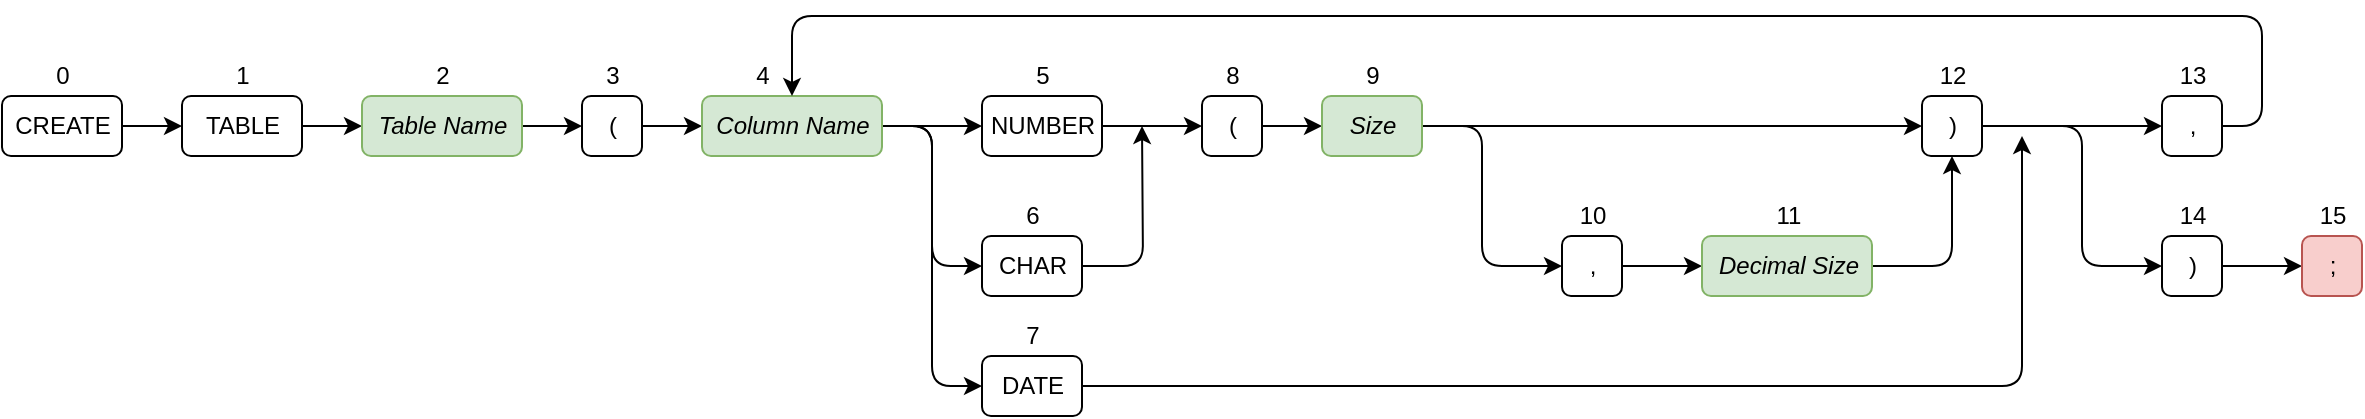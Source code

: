 <mxfile version="13.7.7" type="device"><diagram id="HH97DMklG3GvuwQJtJBX" name="Page-1"><mxGraphModel dx="1422" dy="804" grid="1" gridSize="10" guides="1" tooltips="1" connect="1" arrows="1" fold="1" page="1" pageScale="1" pageWidth="850" pageHeight="1100" math="0" shadow="0"><root><mxCell id="0"/><mxCell id="1" parent="0"/><mxCell id="w54cBLAl5rAkxmdbFsFD-27" style="edgeStyle=orthogonalEdgeStyle;orthogonalLoop=1;jettySize=auto;html=1;exitX=1;exitY=0.5;exitDx=0;exitDy=0;entryX=0;entryY=0.5;entryDx=0;entryDy=0;" parent="1" source="w54cBLAl5rAkxmdbFsFD-1" target="w54cBLAl5rAkxmdbFsFD-3" edge="1"><mxGeometry relative="1" as="geometry"/></mxCell><mxCell id="w54cBLAl5rAkxmdbFsFD-1" value="CREATE" style="html=1;rounded=1;" parent="1" vertex="1"><mxGeometry x="80" y="120" width="60" height="30" as="geometry"/></mxCell><mxCell id="w54cBLAl5rAkxmdbFsFD-2" value="0" style="text;html=1;align=center;verticalAlign=middle;resizable=0;points=[];autosize=1;rounded=1;" parent="1" vertex="1"><mxGeometry x="100" y="100" width="20" height="20" as="geometry"/></mxCell><mxCell id="w54cBLAl5rAkxmdbFsFD-28" style="edgeStyle=orthogonalEdgeStyle;orthogonalLoop=1;jettySize=auto;html=1;exitX=1;exitY=0.5;exitDx=0;exitDy=0;entryX=0;entryY=0.5;entryDx=0;entryDy=0;" parent="1" source="w54cBLAl5rAkxmdbFsFD-3" target="w54cBLAl5rAkxmdbFsFD-5" edge="1"><mxGeometry relative="1" as="geometry"/></mxCell><mxCell id="w54cBLAl5rAkxmdbFsFD-3" value="TABLE" style="html=1;rounded=1;" parent="1" vertex="1"><mxGeometry x="170" y="120" width="60" height="30" as="geometry"/></mxCell><mxCell id="w54cBLAl5rAkxmdbFsFD-4" value="1" style="text;html=1;align=center;verticalAlign=middle;resizable=0;points=[];autosize=1;rounded=1;" parent="1" vertex="1"><mxGeometry x="190" y="100" width="20" height="20" as="geometry"/></mxCell><mxCell id="w54cBLAl5rAkxmdbFsFD-29" style="edgeStyle=orthogonalEdgeStyle;orthogonalLoop=1;jettySize=auto;html=1;exitX=1;exitY=0.5;exitDx=0;exitDy=0;entryX=0;entryY=0.5;entryDx=0;entryDy=0;" parent="1" source="w54cBLAl5rAkxmdbFsFD-5" target="w54cBLAl5rAkxmdbFsFD-7" edge="1"><mxGeometry relative="1" as="geometry"/></mxCell><mxCell id="w54cBLAl5rAkxmdbFsFD-5" value="&lt;i&gt;Table Name&lt;/i&gt;" style="html=1;fillColor=#d5e8d4;strokeColor=#82b366;rounded=1;" parent="1" vertex="1"><mxGeometry x="260" y="120" width="80" height="30" as="geometry"/></mxCell><mxCell id="w54cBLAl5rAkxmdbFsFD-6" value="2" style="text;html=1;align=center;verticalAlign=middle;resizable=0;points=[];autosize=1;rounded=1;" parent="1" vertex="1"><mxGeometry x="290" y="100" width="20" height="20" as="geometry"/></mxCell><mxCell id="w54cBLAl5rAkxmdbFsFD-30" style="edgeStyle=orthogonalEdgeStyle;orthogonalLoop=1;jettySize=auto;html=1;exitX=1;exitY=0.5;exitDx=0;exitDy=0;entryX=0;entryY=0.5;entryDx=0;entryDy=0;" parent="1" source="w54cBLAl5rAkxmdbFsFD-7" target="w54cBLAl5rAkxmdbFsFD-9" edge="1"><mxGeometry relative="1" as="geometry"/></mxCell><mxCell id="w54cBLAl5rAkxmdbFsFD-7" value="(" style="html=1;rounded=1;" parent="1" vertex="1"><mxGeometry x="370" y="120" width="30" height="30" as="geometry"/></mxCell><mxCell id="w54cBLAl5rAkxmdbFsFD-8" value="3" style="text;html=1;align=center;verticalAlign=middle;resizable=0;points=[];autosize=1;rounded=1;" parent="1" vertex="1"><mxGeometry x="375" y="100" width="20" height="20" as="geometry"/></mxCell><mxCell id="w54cBLAl5rAkxmdbFsFD-31" style="edgeStyle=orthogonalEdgeStyle;orthogonalLoop=1;jettySize=auto;html=1;exitX=1;exitY=0.5;exitDx=0;exitDy=0;entryX=0;entryY=0.5;entryDx=0;entryDy=0;" parent="1" source="w54cBLAl5rAkxmdbFsFD-9" target="w54cBLAl5rAkxmdbFsFD-11" edge="1"><mxGeometry relative="1" as="geometry"/></mxCell><mxCell id="w54cBLAl5rAkxmdbFsFD-32" style="edgeStyle=orthogonalEdgeStyle;orthogonalLoop=1;jettySize=auto;html=1;exitX=1;exitY=0.5;exitDx=0;exitDy=0;entryX=0;entryY=0.5;entryDx=0;entryDy=0;" parent="1" source="w54cBLAl5rAkxmdbFsFD-9" target="w54cBLAl5rAkxmdbFsFD-13" edge="1"><mxGeometry relative="1" as="geometry"/></mxCell><mxCell id="iCTSV0T61eCA04u495yk-13" style="edgeStyle=orthogonalEdgeStyle;rounded=1;orthogonalLoop=1;jettySize=auto;html=1;exitX=1;exitY=0.5;exitDx=0;exitDy=0;entryX=0;entryY=0.5;entryDx=0;entryDy=0;" edge="1" parent="1" source="w54cBLAl5rAkxmdbFsFD-9" target="iCTSV0T61eCA04u495yk-11"><mxGeometry relative="1" as="geometry"/></mxCell><mxCell id="w54cBLAl5rAkxmdbFsFD-9" value="&lt;i&gt;Column Name&lt;/i&gt;" style="html=1;fillColor=#d5e8d4;strokeColor=#82b366;rounded=1;" parent="1" vertex="1"><mxGeometry x="430" y="120" width="90" height="30" as="geometry"/></mxCell><mxCell id="w54cBLAl5rAkxmdbFsFD-10" value="4" style="text;html=1;align=center;verticalAlign=middle;resizable=0;points=[];autosize=1;rounded=1;" parent="1" vertex="1"><mxGeometry x="450" y="100" width="20" height="20" as="geometry"/></mxCell><mxCell id="w54cBLAl5rAkxmdbFsFD-33" style="edgeStyle=orthogonalEdgeStyle;orthogonalLoop=1;jettySize=auto;html=1;exitX=1;exitY=0.5;exitDx=0;exitDy=0;entryX=0;entryY=0.5;entryDx=0;entryDy=0;" parent="1" source="w54cBLAl5rAkxmdbFsFD-11" target="w54cBLAl5rAkxmdbFsFD-15" edge="1"><mxGeometry relative="1" as="geometry"/></mxCell><mxCell id="w54cBLAl5rAkxmdbFsFD-11" value="NUMBER" style="html=1;rounded=1;" parent="1" vertex="1"><mxGeometry x="570" y="120" width="60" height="30" as="geometry"/></mxCell><mxCell id="w54cBLAl5rAkxmdbFsFD-12" value="5" style="text;html=1;align=center;verticalAlign=middle;resizable=0;points=[];autosize=1;rounded=1;" parent="1" vertex="1"><mxGeometry x="590" y="100" width="20" height="20" as="geometry"/></mxCell><mxCell id="w54cBLAl5rAkxmdbFsFD-39" style="edgeStyle=orthogonalEdgeStyle;orthogonalLoop=1;jettySize=auto;html=1;exitX=1;exitY=0.5;exitDx=0;exitDy=0;" parent="1" source="w54cBLAl5rAkxmdbFsFD-13" edge="1"><mxGeometry relative="1" as="geometry"><mxPoint x="650" y="135" as="targetPoint"/></mxGeometry></mxCell><mxCell id="w54cBLAl5rAkxmdbFsFD-13" value="CHAR" style="html=1;rounded=1;" parent="1" vertex="1"><mxGeometry x="570" y="190" width="50" height="30" as="geometry"/></mxCell><mxCell id="w54cBLAl5rAkxmdbFsFD-14" value="6" style="text;html=1;align=center;verticalAlign=middle;resizable=0;points=[];autosize=1;rounded=1;" parent="1" vertex="1"><mxGeometry x="585" y="170" width="20" height="20" as="geometry"/></mxCell><mxCell id="w54cBLAl5rAkxmdbFsFD-40" style="edgeStyle=orthogonalEdgeStyle;orthogonalLoop=1;jettySize=auto;html=1;exitX=1;exitY=0.5;exitDx=0;exitDy=0;entryX=0;entryY=0.5;entryDx=0;entryDy=0;" parent="1" source="w54cBLAl5rAkxmdbFsFD-15" target="w54cBLAl5rAkxmdbFsFD-17" edge="1"><mxGeometry relative="1" as="geometry"><mxPoint x="780" y="135" as="targetPoint"/></mxGeometry></mxCell><mxCell id="w54cBLAl5rAkxmdbFsFD-15" value="(" style="html=1;rounded=1;" parent="1" vertex="1"><mxGeometry x="680" y="120" width="30" height="30" as="geometry"/></mxCell><mxCell id="w54cBLAl5rAkxmdbFsFD-16" value="7" style="text;html=1;align=center;verticalAlign=middle;resizable=0;points=[];autosize=1;rounded=1;" parent="1" vertex="1"><mxGeometry x="585" y="230" width="20" height="20" as="geometry"/></mxCell><mxCell id="w54cBLAl5rAkxmdbFsFD-34" style="edgeStyle=orthogonalEdgeStyle;orthogonalLoop=1;jettySize=auto;html=1;exitX=1;exitY=0.5;exitDx=0;exitDy=0;entryX=0;entryY=0.5;entryDx=0;entryDy=0;" parent="1" source="w54cBLAl5rAkxmdbFsFD-17" target="w54cBLAl5rAkxmdbFsFD-18" edge="1"><mxGeometry relative="1" as="geometry"/></mxCell><mxCell id="iCTSV0T61eCA04u495yk-5" style="edgeStyle=orthogonalEdgeStyle;rounded=1;orthogonalLoop=1;jettySize=auto;html=1;exitX=1;exitY=0.5;exitDx=0;exitDy=0;entryX=0;entryY=0.5;entryDx=0;entryDy=0;" edge="1" parent="1" source="w54cBLAl5rAkxmdbFsFD-17" target="iCTSV0T61eCA04u495yk-1"><mxGeometry relative="1" as="geometry"><mxPoint x="790" y="260" as="targetPoint"/><Array as="points"><mxPoint x="820" y="135"/><mxPoint x="820" y="205"/></Array></mxGeometry></mxCell><mxCell id="w54cBLAl5rAkxmdbFsFD-17" value="&lt;i&gt;Size&lt;/i&gt;" style="html=1;fillColor=#d5e8d4;strokeColor=#82b366;rounded=1;" parent="1" vertex="1"><mxGeometry x="740" y="120" width="50" height="30" as="geometry"/></mxCell><mxCell id="w54cBLAl5rAkxmdbFsFD-35" style="edgeStyle=orthogonalEdgeStyle;orthogonalLoop=1;jettySize=auto;html=1;exitX=1;exitY=0.5;exitDx=0;exitDy=0;entryX=0;entryY=0.5;entryDx=0;entryDy=0;" parent="1" source="w54cBLAl5rAkxmdbFsFD-18" target="w54cBLAl5rAkxmdbFsFD-20" edge="1"><mxGeometry relative="1" as="geometry"/></mxCell><mxCell id="w54cBLAl5rAkxmdbFsFD-36" style="edgeStyle=orthogonalEdgeStyle;orthogonalLoop=1;jettySize=auto;html=1;exitX=1;exitY=0.5;exitDx=0;exitDy=0;entryX=0;entryY=0.5;entryDx=0;entryDy=0;" parent="1" source="w54cBLAl5rAkxmdbFsFD-18" target="w54cBLAl5rAkxmdbFsFD-22" edge="1"><mxGeometry relative="1" as="geometry"><Array as="points"><mxPoint x="1120" y="135"/><mxPoint x="1120" y="205"/></Array></mxGeometry></mxCell><mxCell id="w54cBLAl5rAkxmdbFsFD-18" value=")" style="html=1;rounded=1;" parent="1" vertex="1"><mxGeometry x="1040" y="120" width="30" height="30" as="geometry"/></mxCell><mxCell id="w54cBLAl5rAkxmdbFsFD-19" value="9" style="text;html=1;align=center;verticalAlign=middle;resizable=0;points=[];autosize=1;rounded=1;" parent="1" vertex="1"><mxGeometry x="755" y="100" width="20" height="20" as="geometry"/></mxCell><mxCell id="w54cBLAl5rAkxmdbFsFD-38" style="edgeStyle=orthogonalEdgeStyle;orthogonalLoop=1;jettySize=auto;html=1;exitX=1;exitY=0.5;exitDx=0;exitDy=0;entryX=0.5;entryY=0;entryDx=0;entryDy=0;" parent="1" source="w54cBLAl5rAkxmdbFsFD-20" target="w54cBLAl5rAkxmdbFsFD-9" edge="1"><mxGeometry relative="1" as="geometry"><mxPoint x="520" y="100" as="targetPoint"/><Array as="points"><mxPoint x="1210" y="135"/><mxPoint x="1210" y="80"/><mxPoint x="475" y="80"/></Array></mxGeometry></mxCell><mxCell id="w54cBLAl5rAkxmdbFsFD-20" value="," style="html=1;rounded=1;" parent="1" vertex="1"><mxGeometry x="1160" y="120" width="30" height="30" as="geometry"/></mxCell><mxCell id="w54cBLAl5rAkxmdbFsFD-21" value="10" style="text;html=1;align=center;verticalAlign=middle;resizable=0;points=[];autosize=1;rounded=1;" parent="1" vertex="1"><mxGeometry x="860" y="170" width="30" height="20" as="geometry"/></mxCell><mxCell id="w54cBLAl5rAkxmdbFsFD-37" style="edgeStyle=orthogonalEdgeStyle;orthogonalLoop=1;jettySize=auto;html=1;exitX=1;exitY=0.5;exitDx=0;exitDy=0;entryX=0;entryY=0.5;entryDx=0;entryDy=0;" parent="1" source="w54cBLAl5rAkxmdbFsFD-22" target="w54cBLAl5rAkxmdbFsFD-24" edge="1"><mxGeometry relative="1" as="geometry"/></mxCell><mxCell id="w54cBLAl5rAkxmdbFsFD-22" value=")" style="html=1;rounded=1;" parent="1" vertex="1"><mxGeometry x="1160" y="190" width="30" height="30" as="geometry"/></mxCell><mxCell id="w54cBLAl5rAkxmdbFsFD-23" value="11" style="text;html=1;align=center;verticalAlign=middle;resizable=0;points=[];autosize=1;rounded=1;" parent="1" vertex="1"><mxGeometry x="957.5" y="170" width="30" height="20" as="geometry"/></mxCell><mxCell id="w54cBLAl5rAkxmdbFsFD-24" value=";" style="html=1;fillColor=#f8cecc;strokeColor=#b85450;rounded=1;" parent="1" vertex="1"><mxGeometry x="1230" y="190" width="30" height="30" as="geometry"/></mxCell><mxCell id="w54cBLAl5rAkxmdbFsFD-25" value="12" style="text;html=1;align=center;verticalAlign=middle;resizable=0;points=[];autosize=1;rounded=1;" parent="1" vertex="1"><mxGeometry x="1040" y="100" width="30" height="20" as="geometry"/></mxCell><mxCell id="w54cBLAl5rAkxmdbFsFD-26" value="8" style="text;html=1;align=center;verticalAlign=middle;resizable=0;points=[];autosize=1;rounded=1;" parent="1" vertex="1"><mxGeometry x="685" y="100" width="20" height="20" as="geometry"/></mxCell><mxCell id="iCTSV0T61eCA04u495yk-6" style="edgeStyle=orthogonalEdgeStyle;rounded=1;orthogonalLoop=1;jettySize=auto;html=1;exitX=1;exitY=0.5;exitDx=0;exitDy=0;entryX=0;entryY=0.5;entryDx=0;entryDy=0;" edge="1" parent="1" source="iCTSV0T61eCA04u495yk-1" target="iCTSV0T61eCA04u495yk-3"><mxGeometry relative="1" as="geometry"/></mxCell><mxCell id="iCTSV0T61eCA04u495yk-1" value="," style="html=1;rounded=1;" vertex="1" parent="1"><mxGeometry x="860" y="190" width="30" height="30" as="geometry"/></mxCell><mxCell id="iCTSV0T61eCA04u495yk-7" style="edgeStyle=orthogonalEdgeStyle;rounded=1;orthogonalLoop=1;jettySize=auto;html=1;exitX=1;exitY=0.5;exitDx=0;exitDy=0;entryX=0.5;entryY=1;entryDx=0;entryDy=0;" edge="1" parent="1" source="iCTSV0T61eCA04u495yk-3" target="w54cBLAl5rAkxmdbFsFD-18"><mxGeometry relative="1" as="geometry"/></mxCell><mxCell id="iCTSV0T61eCA04u495yk-3" value="&lt;i&gt;Decimal Size&lt;/i&gt;" style="html=1;fillColor=#d5e8d4;strokeColor=#82b366;rounded=1;" vertex="1" parent="1"><mxGeometry x="930" y="190" width="85" height="30" as="geometry"/></mxCell><mxCell id="iCTSV0T61eCA04u495yk-9" value="13" style="text;html=1;align=center;verticalAlign=middle;resizable=0;points=[];autosize=1;rounded=1;" vertex="1" parent="1"><mxGeometry x="1160" y="100" width="30" height="20" as="geometry"/></mxCell><mxCell id="iCTSV0T61eCA04u495yk-10" value="14" style="text;html=1;align=center;verticalAlign=middle;resizable=0;points=[];autosize=1;rounded=1;" vertex="1" parent="1"><mxGeometry x="1160" y="170" width="30" height="20" as="geometry"/></mxCell><mxCell id="iCTSV0T61eCA04u495yk-14" style="edgeStyle=orthogonalEdgeStyle;rounded=1;orthogonalLoop=1;jettySize=auto;html=1;exitX=1;exitY=0.5;exitDx=0;exitDy=0;" edge="1" parent="1" source="iCTSV0T61eCA04u495yk-11"><mxGeometry relative="1" as="geometry"><mxPoint x="1090" y="140" as="targetPoint"/><Array as="points"><mxPoint x="1090" y="265"/><mxPoint x="1090" y="140"/></Array></mxGeometry></mxCell><mxCell id="iCTSV0T61eCA04u495yk-11" value="DATE" style="html=1;rounded=1;" vertex="1" parent="1"><mxGeometry x="570" y="250" width="50" height="30" as="geometry"/></mxCell><mxCell id="iCTSV0T61eCA04u495yk-15" value="15" style="text;html=1;align=center;verticalAlign=middle;resizable=0;points=[];autosize=1;rounded=1;" vertex="1" parent="1"><mxGeometry x="1230" y="170" width="30" height="20" as="geometry"/></mxCell></root></mxGraphModel></diagram></mxfile>